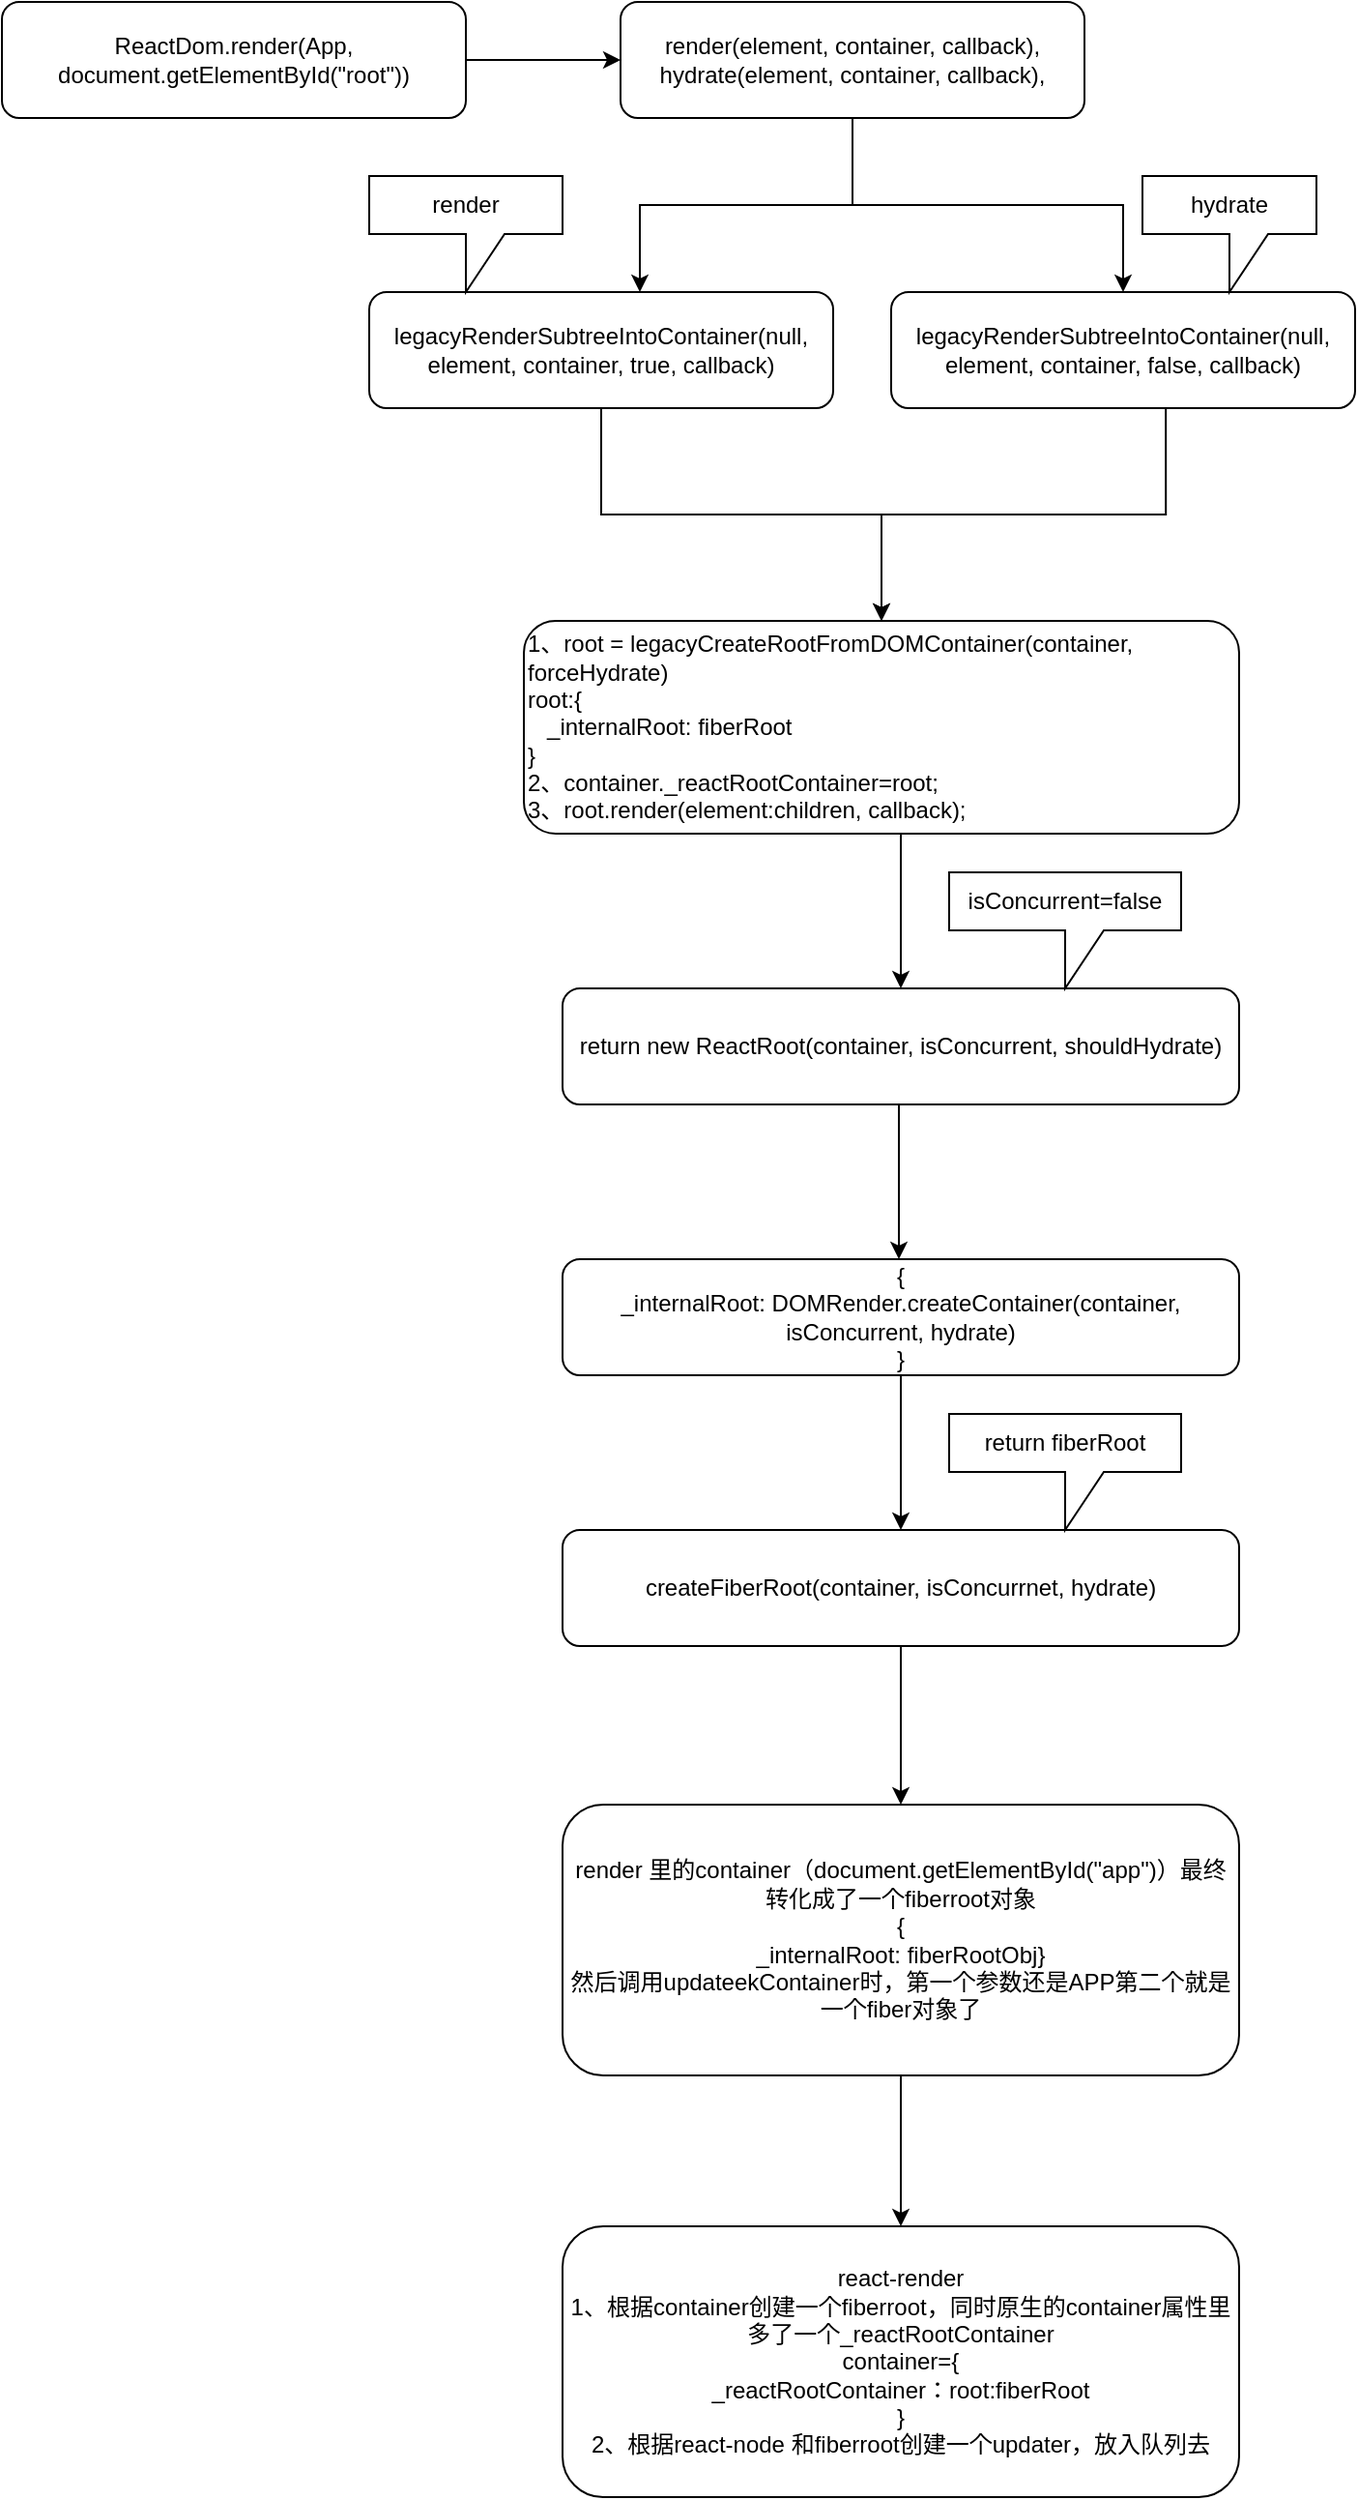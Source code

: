 <mxfile version="12.4.8" type="github">
  <diagram id="Wt3J7NYyZq6BP8QyCItN" name="Page-1">
    <mxGraphModel dx="946" dy="536" grid="1" gridSize="10" guides="1" tooltips="1" connect="1" arrows="1" fold="1" page="1" pageScale="1" pageWidth="827" pageHeight="1169" math="0" shadow="0">
      <root>
        <mxCell id="0"/>
        <mxCell id="1" parent="0"/>
        <mxCell id="slxPLqcGu1tg5bBsfPHJ-3" value="" style="edgeStyle=orthogonalEdgeStyle;rounded=0;orthogonalLoop=1;jettySize=auto;html=1;" parent="1" source="slxPLqcGu1tg5bBsfPHJ-1" target="slxPLqcGu1tg5bBsfPHJ-2" edge="1">
          <mxGeometry relative="1" as="geometry"/>
        </mxCell>
        <mxCell id="slxPLqcGu1tg5bBsfPHJ-1" value="ReactDom.render(App, document.getElementById(&quot;root&quot;))" style="rounded=1;whiteSpace=wrap;html=1;" parent="1" vertex="1">
          <mxGeometry x="20" y="20" width="240" height="60" as="geometry"/>
        </mxCell>
        <mxCell id="slxPLqcGu1tg5bBsfPHJ-5" value="" style="edgeStyle=orthogonalEdgeStyle;rounded=0;orthogonalLoop=1;jettySize=auto;html=1;" parent="1" source="slxPLqcGu1tg5bBsfPHJ-2" target="slxPLqcGu1tg5bBsfPHJ-4" edge="1">
          <mxGeometry relative="1" as="geometry">
            <Array as="points">
              <mxPoint x="460" y="125"/>
              <mxPoint x="350" y="125"/>
            </Array>
          </mxGeometry>
        </mxCell>
        <mxCell id="slxPLqcGu1tg5bBsfPHJ-7" value="" style="edgeStyle=orthogonalEdgeStyle;rounded=0;orthogonalLoop=1;jettySize=auto;html=1;" parent="1" source="slxPLqcGu1tg5bBsfPHJ-2" target="slxPLqcGu1tg5bBsfPHJ-6" edge="1">
          <mxGeometry relative="1" as="geometry"/>
        </mxCell>
        <mxCell id="slxPLqcGu1tg5bBsfPHJ-2" value="render(element, container, callback),&lt;br&gt;hydrate(element, container, callback)," style="rounded=1;whiteSpace=wrap;html=1;" parent="1" vertex="1">
          <mxGeometry x="340" y="20" width="240" height="60" as="geometry"/>
        </mxCell>
        <mxCell id="slxPLqcGu1tg5bBsfPHJ-14" value="" style="edgeStyle=orthogonalEdgeStyle;rounded=0;orthogonalLoop=1;jettySize=auto;html=1;exitX=0.592;exitY=0.983;exitDx=0;exitDy=0;exitPerimeter=0;entryX=0.5;entryY=0;entryDx=0;entryDy=0;" parent="1" source="slxPLqcGu1tg5bBsfPHJ-6" target="slxPLqcGu1tg5bBsfPHJ-11" edge="1">
          <mxGeometry relative="1" as="geometry">
            <mxPoint x="470" y="330" as="targetPoint"/>
          </mxGeometry>
        </mxCell>
        <mxCell id="slxPLqcGu1tg5bBsfPHJ-6" value="&lt;span style=&quot;white-space: normal&quot;&gt;legacyRenderSubtreeIntoContainer(null, element, container, false, callback)&lt;/span&gt;" style="rounded=1;whiteSpace=wrap;html=1;" parent="1" vertex="1">
          <mxGeometry x="480" y="170" width="240" height="60" as="geometry"/>
        </mxCell>
        <mxCell id="slxPLqcGu1tg5bBsfPHJ-12" value="" style="edgeStyle=orthogonalEdgeStyle;rounded=0;orthogonalLoop=1;jettySize=auto;html=1;" parent="1" source="slxPLqcGu1tg5bBsfPHJ-4" target="slxPLqcGu1tg5bBsfPHJ-11" edge="1">
          <mxGeometry relative="1" as="geometry"/>
        </mxCell>
        <mxCell id="slxPLqcGu1tg5bBsfPHJ-4" value="legacyRenderSubtreeIntoContainer(null, element, container, true, callback)" style="rounded=1;whiteSpace=wrap;html=1;" parent="1" vertex="1">
          <mxGeometry x="210" y="170" width="240" height="60" as="geometry"/>
        </mxCell>
        <mxCell id="slxPLqcGu1tg5bBsfPHJ-18" value="" style="edgeStyle=orthogonalEdgeStyle;rounded=0;orthogonalLoop=1;jettySize=auto;html=1;" parent="1" source="slxPLqcGu1tg5bBsfPHJ-11" target="slxPLqcGu1tg5bBsfPHJ-17" edge="1">
          <mxGeometry relative="1" as="geometry">
            <Array as="points">
              <mxPoint x="485" y="500"/>
              <mxPoint x="485" y="500"/>
            </Array>
          </mxGeometry>
        </mxCell>
        <mxCell id="slxPLqcGu1tg5bBsfPHJ-11" value="1、root = legacyCreateRootFromDOMContainer(container, forceHydrate)&lt;br&gt;root:{&lt;br&gt;&amp;nbsp; &amp;nbsp;&lt;span style=&quot;text-align: center&quot;&gt;_internalRoot: fiberRoot&lt;br&gt;}&lt;/span&gt;&lt;br&gt;2、container._reactRootContainer=root;&lt;br&gt;3、root.render(element:children, callback);" style="rounded=1;whiteSpace=wrap;html=1;align=left;" parent="1" vertex="1">
          <mxGeometry x="290" y="340" width="370" height="110" as="geometry"/>
        </mxCell>
        <mxCell id="slxPLqcGu1tg5bBsfPHJ-20" value="" style="edgeStyle=orthogonalEdgeStyle;rounded=0;orthogonalLoop=1;jettySize=auto;html=1;" parent="1" edge="1">
          <mxGeometry relative="1" as="geometry">
            <mxPoint x="484" y="590" as="sourcePoint"/>
            <mxPoint x="484" y="670" as="targetPoint"/>
          </mxGeometry>
        </mxCell>
        <mxCell id="slxPLqcGu1tg5bBsfPHJ-17" value="return new ReactRoot(container, isConcurrent, shouldHydrate)" style="rounded=1;whiteSpace=wrap;html=1;" parent="1" vertex="1">
          <mxGeometry x="310" y="530" width="350" height="60" as="geometry"/>
        </mxCell>
        <mxCell id="slxPLqcGu1tg5bBsfPHJ-22" value="" style="edgeStyle=orthogonalEdgeStyle;rounded=0;orthogonalLoop=1;jettySize=auto;html=1;" parent="1" edge="1">
          <mxGeometry relative="1" as="geometry">
            <mxPoint x="485" y="730" as="sourcePoint"/>
            <mxPoint x="485" y="810" as="targetPoint"/>
          </mxGeometry>
        </mxCell>
        <mxCell id="slxPLqcGu1tg5bBsfPHJ-19" value="{&lt;br&gt;_internalRoot: DOMRender.createContainer(container, isConcurrent, hydrate)&lt;br&gt;}" style="rounded=1;whiteSpace=wrap;html=1;" parent="1" vertex="1">
          <mxGeometry x="310" y="670" width="350" height="60" as="geometry"/>
        </mxCell>
        <mxCell id="xOmj7P0pZRFATEH8uKoa-2" value="" style="edgeStyle=orthogonalEdgeStyle;rounded=0;orthogonalLoop=1;jettySize=auto;html=1;" parent="1" source="slxPLqcGu1tg5bBsfPHJ-21" target="xOmj7P0pZRFATEH8uKoa-1" edge="1">
          <mxGeometry relative="1" as="geometry"/>
        </mxCell>
        <mxCell id="slxPLqcGu1tg5bBsfPHJ-21" value="createFiberRoot(container, isConcurrnet, hydrate)" style="rounded=1;whiteSpace=wrap;html=1;" parent="1" vertex="1">
          <mxGeometry x="310" y="810" width="350" height="60" as="geometry"/>
        </mxCell>
        <mxCell id="xOmj7P0pZRFATEH8uKoa-4" value="" style="edgeStyle=orthogonalEdgeStyle;rounded=0;orthogonalLoop=1;jettySize=auto;html=1;" parent="1" source="xOmj7P0pZRFATEH8uKoa-1" target="xOmj7P0pZRFATEH8uKoa-3" edge="1">
          <mxGeometry relative="1" as="geometry"/>
        </mxCell>
        <mxCell id="xOmj7P0pZRFATEH8uKoa-1" value="render 里的container（document.getElementById(&quot;app&quot;)）最终转化成了一个fiberroot对象&lt;br&gt;{&lt;br&gt;_internalRoot: fiberRootObj}&lt;br&gt;然后调用updateekContainer时，第一个参数还是APP第二个就是一个fiber对象了" style="rounded=1;whiteSpace=wrap;html=1;" parent="1" vertex="1">
          <mxGeometry x="310" y="952" width="350" height="140" as="geometry"/>
        </mxCell>
        <mxCell id="xOmj7P0pZRFATEH8uKoa-3" value="react-render&lt;br&gt;1、根据container创建一个fiberroot，同时原生的container属性里多了一个_reactRootContainer&lt;br&gt;container={&lt;br&gt;_reactRootContainer：root:fiberRoot&lt;br&gt;}&lt;br&gt;2、根据react-node 和fiberroot创建一个updater，放入队列去" style="rounded=1;whiteSpace=wrap;html=1;" parent="1" vertex="1">
          <mxGeometry x="310" y="1170" width="350" height="140" as="geometry"/>
        </mxCell>
        <mxCell id="slxPLqcGu1tg5bBsfPHJ-9" value="render" style="shape=callout;whiteSpace=wrap;html=1;perimeter=calloutPerimeter;" parent="1" vertex="1">
          <mxGeometry x="210" y="110" width="100" height="60" as="geometry"/>
        </mxCell>
        <mxCell id="slxPLqcGu1tg5bBsfPHJ-10" value="hydrate" style="shape=callout;whiteSpace=wrap;html=1;perimeter=calloutPerimeter;" parent="1" vertex="1">
          <mxGeometry x="610" y="110" width="90" height="60" as="geometry"/>
        </mxCell>
        <mxCell id="slxPLqcGu1tg5bBsfPHJ-23" value="isConcurrent=false" style="shape=callout;whiteSpace=wrap;html=1;perimeter=calloutPerimeter;" parent="1" vertex="1">
          <mxGeometry x="510" y="470" width="120" height="60" as="geometry"/>
        </mxCell>
        <mxCell id="slxPLqcGu1tg5bBsfPHJ-26" value="return fiberRoot" style="shape=callout;whiteSpace=wrap;html=1;perimeter=calloutPerimeter;" parent="1" vertex="1">
          <mxGeometry x="510" y="750" width="120" height="60" as="geometry"/>
        </mxCell>
      </root>
    </mxGraphModel>
  </diagram>
</mxfile>
